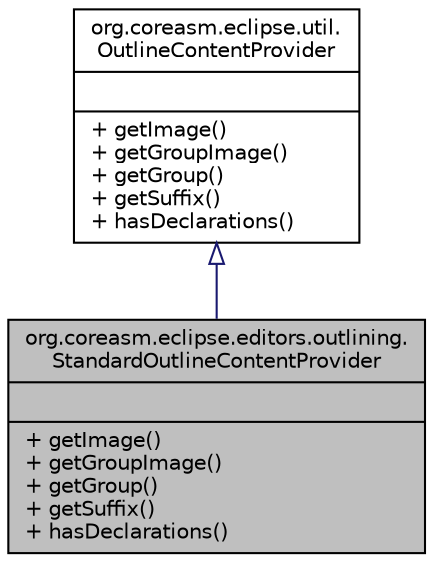 digraph "org.coreasm.eclipse.editors.outlining.StandardOutlineContentProvider"
{
  bgcolor="transparent";
  edge [fontname="Helvetica",fontsize="10",labelfontname="Helvetica",labelfontsize="10"];
  node [fontname="Helvetica",fontsize="10",shape=record];
  Node1 [label="{org.coreasm.eclipse.editors.outlining.\lStandardOutlineContentProvider\n||+ getImage()\l+ getGroupImage()\l+ getGroup()\l+ getSuffix()\l+ hasDeclarations()\l}",height=0.2,width=0.4,color="black", fillcolor="grey75", style="filled" fontcolor="black"];
  Node2 -> Node1 [dir="back",color="midnightblue",fontsize="10",style="solid",arrowtail="onormal",fontname="Helvetica"];
  Node2 [label="{org.coreasm.eclipse.util.\lOutlineContentProvider\n||+ getImage()\l+ getGroupImage()\l+ getGroup()\l+ getSuffix()\l+ hasDeclarations()\l}",height=0.2,width=0.4,color="black",URL="$interfaceorg_1_1coreasm_1_1eclipse_1_1util_1_1OutlineContentProvider.html"];
}
